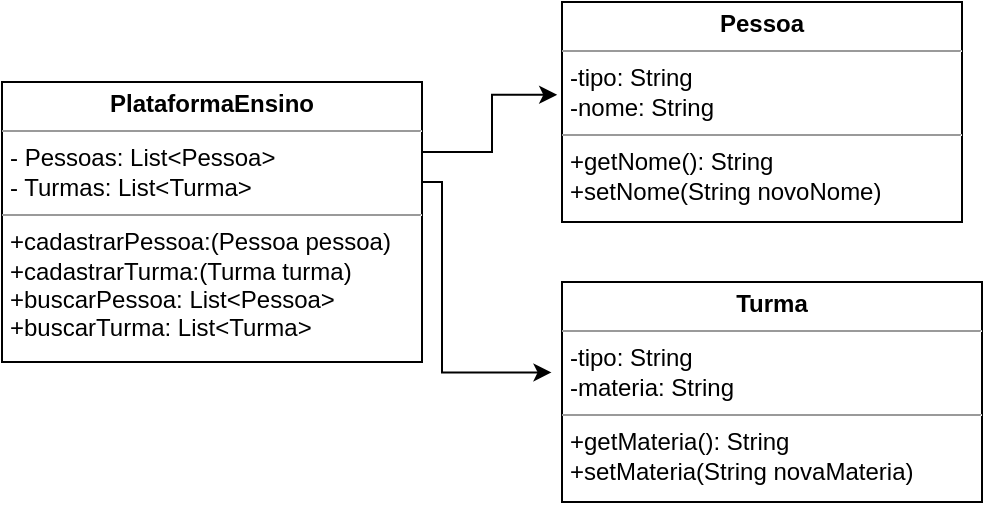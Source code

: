 <mxfile version="17.1.0" type="github">
  <diagram id="at91iH2x5RkdiZMO5m6Y" name="Page-1">
    <mxGraphModel dx="1422" dy="762" grid="1" gridSize="10" guides="1" tooltips="1" connect="1" arrows="1" fold="1" page="1" pageScale="1" pageWidth="827" pageHeight="1169" math="0" shadow="0">
      <root>
        <mxCell id="0" />
        <mxCell id="1" parent="0" />
        <mxCell id="Cqb8kMyZkfS4pQO3paGY-18" style="edgeStyle=orthogonalEdgeStyle;rounded=0;orthogonalLoop=1;jettySize=auto;html=1;exitX=1;exitY=0.25;exitDx=0;exitDy=0;entryX=-0.012;entryY=0.422;entryDx=0;entryDy=0;entryPerimeter=0;" parent="1" source="Cqb8kMyZkfS4pQO3paGY-15" target="Cqb8kMyZkfS4pQO3paGY-17" edge="1">
          <mxGeometry relative="1" as="geometry" />
        </mxCell>
        <mxCell id="Cqb8kMyZkfS4pQO3paGY-20" style="edgeStyle=orthogonalEdgeStyle;rounded=0;orthogonalLoop=1;jettySize=auto;html=1;exitX=1;exitY=0.5;exitDx=0;exitDy=0;entryX=-0.025;entryY=0.411;entryDx=0;entryDy=0;entryPerimeter=0;" parent="1" source="Cqb8kMyZkfS4pQO3paGY-15" target="Cqb8kMyZkfS4pQO3paGY-19" edge="1">
          <mxGeometry relative="1" as="geometry">
            <Array as="points">
              <mxPoint x="180" y="280" />
              <mxPoint x="240" y="280" />
              <mxPoint x="240" y="367" />
            </Array>
          </mxGeometry>
        </mxCell>
        <mxCell id="Cqb8kMyZkfS4pQO3paGY-15" value="&lt;p style=&quot;margin: 0px ; margin-top: 4px ; text-align: center&quot;&gt;&lt;b&gt;PlataformaEnsino&lt;/b&gt;&lt;/p&gt;&lt;hr size=&quot;1&quot;&gt;&lt;p style=&quot;margin: 0px ; margin-left: 4px&quot;&gt;- Pessoas: List&amp;lt;Pessoa&amp;gt;&lt;/p&gt;&lt;p style=&quot;margin: 0px ; margin-left: 4px&quot;&gt;- Turmas: List&amp;lt;Turma&amp;gt;&lt;/p&gt;&lt;hr size=&quot;1&quot;&gt;&lt;p style=&quot;margin: 0px ; margin-left: 4px&quot;&gt;+cadastrarPessoa:(Pessoa pessoa)&lt;/p&gt;&lt;p style=&quot;margin: 0px ; margin-left: 4px&quot;&gt;+cadastrarTurma:(Turma turma)&lt;/p&gt;&lt;p style=&quot;margin: 0px ; margin-left: 4px&quot;&gt;+buscarPessoa: List&amp;lt;Pessoa&amp;gt;&lt;/p&gt;&lt;p style=&quot;margin: 0px ; margin-left: 4px&quot;&gt;+buscarTurma: List&amp;lt;Turma&amp;gt;&lt;/p&gt;" style="verticalAlign=top;align=left;overflow=fill;fontSize=12;fontFamily=Helvetica;html=1;" parent="1" vertex="1">
          <mxGeometry x="20" y="230" width="210" height="140" as="geometry" />
        </mxCell>
        <mxCell id="Cqb8kMyZkfS4pQO3paGY-17" value="&lt;p style=&quot;margin: 0px ; margin-top: 4px ; text-align: center&quot;&gt;&lt;b&gt;Pessoa&lt;/b&gt;&lt;/p&gt;&lt;hr size=&quot;1&quot;&gt;&lt;p style=&quot;margin: 0px ; margin-left: 4px&quot;&gt;-tipo: String&lt;/p&gt;&lt;p style=&quot;margin: 0px ; margin-left: 4px&quot;&gt;-nome: String&lt;/p&gt;&lt;hr size=&quot;1&quot;&gt;&lt;p style=&quot;margin: 0px ; margin-left: 4px&quot;&gt;+getNome(): String&lt;span&gt;&lt;br&gt;&lt;/span&gt;&lt;/p&gt;&lt;p style=&quot;margin: 0px ; margin-left: 4px&quot;&gt;&lt;span&gt;+setNome(String novoNome)&lt;/span&gt;&lt;br&gt;&lt;/p&gt;&lt;p style=&quot;margin: 0px ; margin-left: 4px&quot;&gt;&lt;br&gt;&lt;/p&gt;" style="verticalAlign=top;align=left;overflow=fill;fontSize=12;fontFamily=Helvetica;html=1;" parent="1" vertex="1">
          <mxGeometry x="300" y="190" width="200" height="110" as="geometry" />
        </mxCell>
        <mxCell id="Cqb8kMyZkfS4pQO3paGY-19" value="&lt;p style=&quot;margin: 0px ; margin-top: 4px ; text-align: center&quot;&gt;&lt;b&gt;Turma&lt;/b&gt;&lt;/p&gt;&lt;hr size=&quot;1&quot;&gt;&lt;p style=&quot;margin: 0px ; margin-left: 4px&quot;&gt;-tipo: String&lt;/p&gt;&lt;p style=&quot;margin: 0px ; margin-left: 4px&quot;&gt;-materia: String&lt;/p&gt;&lt;hr size=&quot;1&quot;&gt;&lt;p style=&quot;margin: 0px ; margin-left: 4px&quot;&gt;&lt;span&gt;+getMateria(): String&lt;/span&gt;&lt;/p&gt;&lt;p style=&quot;margin: 0px ; margin-left: 4px&quot;&gt;&lt;span&gt;+setMateria(String novaMateria)&lt;/span&gt;&lt;br&gt;&lt;/p&gt;" style="verticalAlign=top;align=left;overflow=fill;fontSize=12;fontFamily=Helvetica;html=1;" parent="1" vertex="1">
          <mxGeometry x="300" y="330" width="210" height="110" as="geometry" />
        </mxCell>
      </root>
    </mxGraphModel>
  </diagram>
</mxfile>
